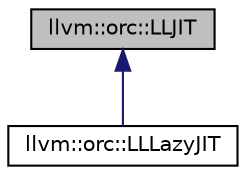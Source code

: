 digraph "llvm::orc::LLJIT"
{
 // LATEX_PDF_SIZE
  bgcolor="transparent";
  edge [fontname="Helvetica",fontsize="10",labelfontname="Helvetica",labelfontsize="10"];
  node [fontname="Helvetica",fontsize="10",shape=record];
  Node1 [label="llvm::orc::LLJIT",height=0.2,width=0.4,color="black", fillcolor="grey75", style="filled", fontcolor="black",tooltip="A pre-fabricated ORC JIT stack that can serve as an alternative to MCJIT."];
  Node1 -> Node2 [dir="back",color="midnightblue",fontsize="10",style="solid",fontname="Helvetica"];
  Node2 [label="llvm::orc::LLLazyJIT",height=0.2,width=0.4,color="black",URL="$classllvm_1_1orc_1_1LLLazyJIT.html",tooltip="An extended version of LLJIT that supports lazy function-at-a-time compilation of LLVM IR."];
}
